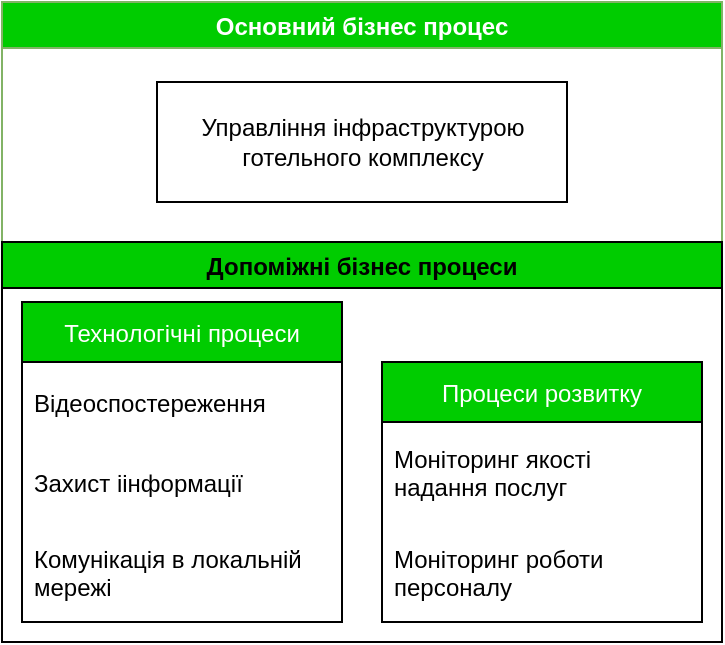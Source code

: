 <mxfile version="16.0.0" type="device"><diagram id="yuXeWfY21WMMio9eCmFU" name="Page-1"><mxGraphModel dx="383" dy="640" grid="1" gridSize="10" guides="1" tooltips="1" connect="1" arrows="1" fold="1" page="1" pageScale="1" pageWidth="827" pageHeight="1169" math="0" shadow="0"><root><mxCell id="0"/><mxCell id="1" parent="0"/><mxCell id="jTLyezgy5VFKm7958GfR-1" value="Основний бізнес процес" style="swimlane;fillColor=#00CC00;strokeColor=#82b366;fontColor=#FFFFFF;" vertex="1" parent="1"><mxGeometry x="120" y="160" width="360" height="320" as="geometry"/></mxCell><mxCell id="jTLyezgy5VFKm7958GfR-2" value="Допоміжні бізнес процеси" style="swimlane;fontColor=#000000;fillColor=#00CC00;" vertex="1" parent="jTLyezgy5VFKm7958GfR-1"><mxGeometry y="120" width="360" height="200" as="geometry"/></mxCell><mxCell id="jTLyezgy5VFKm7958GfR-15" value="Процеси розвитку" style="swimlane;fontStyle=0;childLayout=stackLayout;horizontal=1;startSize=30;horizontalStack=0;resizeParent=1;resizeParentMax=0;resizeLast=0;collapsible=1;marginBottom=0;fontColor=#FFFFFF;fillColor=#00CC00;" vertex="1" parent="jTLyezgy5VFKm7958GfR-2"><mxGeometry x="190" y="60" width="160" height="130" as="geometry"/></mxCell><mxCell id="jTLyezgy5VFKm7958GfR-16" value="Моніторинг якості &#10;надання послуг" style="text;strokeColor=none;fillColor=none;align=left;verticalAlign=middle;spacingLeft=4;spacingRight=4;overflow=hidden;points=[[0,0.5],[1,0.5]];portConstraint=eastwest;rotatable=0;fontColor=#000000;" vertex="1" parent="jTLyezgy5VFKm7958GfR-15"><mxGeometry y="30" width="160" height="50" as="geometry"/></mxCell><mxCell id="jTLyezgy5VFKm7958GfR-17" value="Моніторинг роботи &#10;персоналу" style="text;strokeColor=none;fillColor=none;align=left;verticalAlign=middle;spacingLeft=4;spacingRight=4;overflow=hidden;points=[[0,0.5],[1,0.5]];portConstraint=eastwest;rotatable=0;fontColor=#000000;" vertex="1" parent="jTLyezgy5VFKm7958GfR-15"><mxGeometry y="80" width="160" height="50" as="geometry"/></mxCell><mxCell id="jTLyezgy5VFKm7958GfR-11" value="Технологічні процеси" style="swimlane;fontStyle=0;childLayout=stackLayout;horizontal=1;startSize=30;horizontalStack=0;resizeParent=1;resizeParentMax=0;resizeLast=0;collapsible=1;marginBottom=0;fontColor=#FFFFFF;fillColor=#00CC00;" vertex="1" parent="jTLyezgy5VFKm7958GfR-2"><mxGeometry x="10" y="30" width="160" height="160" as="geometry"/></mxCell><mxCell id="jTLyezgy5VFKm7958GfR-12" value="Відеоспостереження" style="text;strokeColor=none;fillColor=none;align=left;verticalAlign=middle;spacingLeft=4;spacingRight=4;overflow=hidden;points=[[0,0.5],[1,0.5]];portConstraint=eastwest;rotatable=0;fontColor=#000000;" vertex="1" parent="jTLyezgy5VFKm7958GfR-11"><mxGeometry y="30" width="160" height="40" as="geometry"/></mxCell><mxCell id="jTLyezgy5VFKm7958GfR-14" value="Захист іінформації" style="text;strokeColor=none;fillColor=none;align=left;verticalAlign=middle;spacingLeft=4;spacingRight=4;overflow=hidden;points=[[0,0.5],[1,0.5]];portConstraint=eastwest;rotatable=0;fontColor=#000000;" vertex="1" parent="jTLyezgy5VFKm7958GfR-11"><mxGeometry y="70" width="160" height="40" as="geometry"/></mxCell><mxCell id="jTLyezgy5VFKm7958GfR-19" value="Комунікація в локальній &#10;мережі" style="text;strokeColor=none;fillColor=none;align=left;verticalAlign=middle;spacingLeft=4;spacingRight=4;overflow=hidden;points=[[0,0.5],[1,0.5]];portConstraint=eastwest;rotatable=0;fontColor=#000000;" vertex="1" parent="jTLyezgy5VFKm7958GfR-11"><mxGeometry y="110" width="160" height="50" as="geometry"/></mxCell><mxCell id="jTLyezgy5VFKm7958GfR-3" value="Управління інфраструктурою готельного комплексу" style="rounded=0;whiteSpace=wrap;html=1;" vertex="1" parent="jTLyezgy5VFKm7958GfR-1"><mxGeometry x="77.5" y="40" width="205" height="60" as="geometry"/></mxCell></root></mxGraphModel></diagram></mxfile>